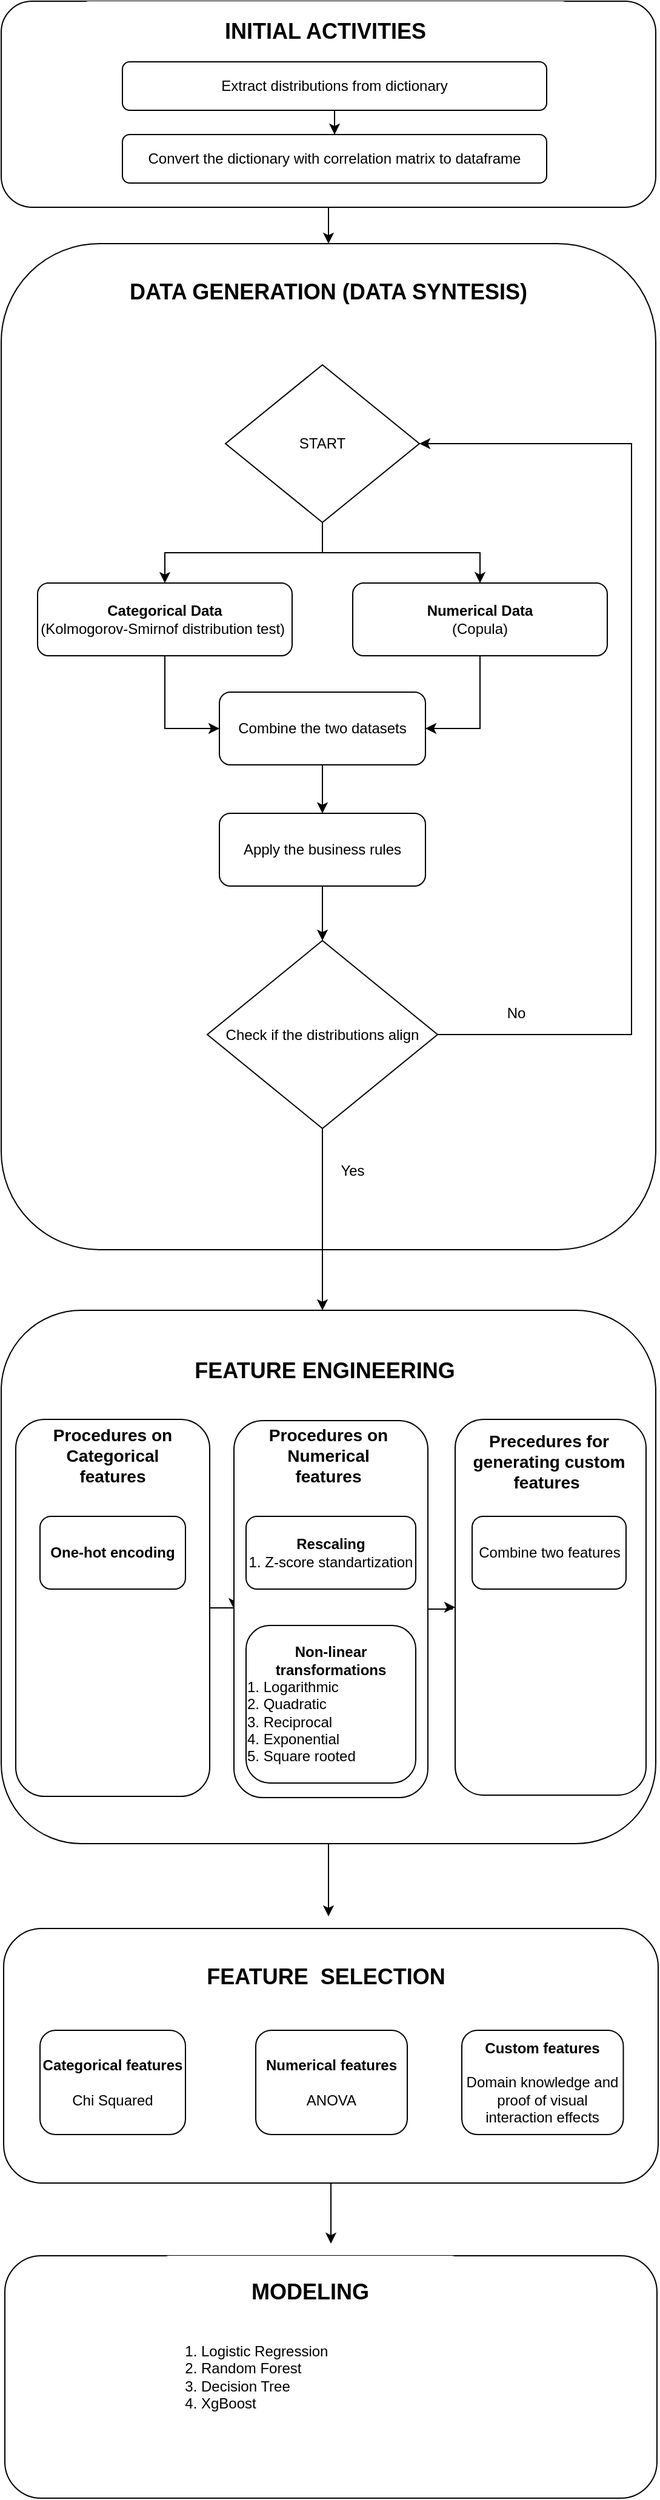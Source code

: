 <mxfile version="21.6.5" type="device">
  <diagram id="C5RBs43oDa-KdzZeNtuy" name="Page-1">
    <mxGraphModel dx="880" dy="452" grid="1" gridSize="10" guides="1" tooltips="1" connect="1" arrows="1" fold="1" page="1" pageScale="1" pageWidth="827" pageHeight="1169" math="0" shadow="0">
      <root>
        <mxCell id="WIyWlLk6GJQsqaUBKTNV-0" />
        <mxCell id="WIyWlLk6GJQsqaUBKTNV-1" parent="WIyWlLk6GJQsqaUBKTNV-0" />
        <mxCell id="ilAGaTF-cawW22JnFDqy-1" value="" style="edgeStyle=orthogonalEdgeStyle;rounded=0;orthogonalLoop=1;jettySize=auto;html=1;" parent="WIyWlLk6GJQsqaUBKTNV-1" source="WIyWlLk6GJQsqaUBKTNV-3" target="WIyWlLk6GJQsqaUBKTNV-7" edge="1">
          <mxGeometry relative="1" as="geometry" />
        </mxCell>
        <mxCell id="WIyWlLk6GJQsqaUBKTNV-3" value="&lt;h2&gt;&lt;br&gt;&lt;/h2&gt;" style="rounded=1;whiteSpace=wrap;html=1;fontSize=12;glass=0;strokeWidth=1;shadow=0;" parent="WIyWlLk6GJQsqaUBKTNV-1" vertex="1">
          <mxGeometry x="130" y="20" width="540" height="170" as="geometry" />
        </mxCell>
        <mxCell id="WIyWlLk6GJQsqaUBKTNV-7" value="&lt;h2&gt;&lt;/h2&gt;&lt;br&gt;&lt;br&gt;" style="rounded=1;whiteSpace=wrap;html=1;fontSize=12;glass=0;strokeWidth=1;shadow=0;" parent="WIyWlLk6GJQsqaUBKTNV-1" vertex="1">
          <mxGeometry x="130" y="220" width="540" height="830" as="geometry" />
        </mxCell>
        <mxCell id="ilAGaTF-cawW22JnFDqy-12" style="edgeStyle=orthogonalEdgeStyle;rounded=0;orthogonalLoop=1;jettySize=auto;html=1;exitX=0.5;exitY=1;exitDx=0;exitDy=0;entryX=0;entryY=0.5;entryDx=0;entryDy=0;" parent="WIyWlLk6GJQsqaUBKTNV-1" source="ilAGaTF-cawW22JnFDqy-3" target="ilAGaTF-cawW22JnFDqy-9" edge="1">
          <mxGeometry relative="1" as="geometry" />
        </mxCell>
        <mxCell id="ilAGaTF-cawW22JnFDqy-3" value="&lt;b&gt;Categorical Data&lt;/b&gt;&lt;br&gt;(Kolmogorov-Smirnof distribution test)&amp;nbsp;" style="rounded=1;whiteSpace=wrap;html=1;" parent="WIyWlLk6GJQsqaUBKTNV-1" vertex="1">
          <mxGeometry x="160" y="500" width="210" height="60" as="geometry" />
        </mxCell>
        <mxCell id="ilAGaTF-cawW22JnFDqy-13" style="edgeStyle=orthogonalEdgeStyle;rounded=0;orthogonalLoop=1;jettySize=auto;html=1;exitX=0.5;exitY=1;exitDx=0;exitDy=0;entryX=1;entryY=0.5;entryDx=0;entryDy=0;" parent="WIyWlLk6GJQsqaUBKTNV-1" source="ilAGaTF-cawW22JnFDqy-4" target="ilAGaTF-cawW22JnFDqy-9" edge="1">
          <mxGeometry relative="1" as="geometry" />
        </mxCell>
        <mxCell id="ilAGaTF-cawW22JnFDqy-4" value="&lt;b&gt;Numerical Data&lt;/b&gt;&lt;br&gt;(Copula)" style="rounded=1;whiteSpace=wrap;html=1;" parent="WIyWlLk6GJQsqaUBKTNV-1" vertex="1">
          <mxGeometry x="420" y="500" width="210" height="60" as="geometry" />
        </mxCell>
        <mxCell id="ilAGaTF-cawW22JnFDqy-8" value="&lt;h2&gt;&lt;b&gt;DATA GENERATION (DATA SYNTESIS)&lt;/b&gt;&lt;/h2&gt;" style="rounded=1;whiteSpace=wrap;html=1;strokeColor=none;" parent="WIyWlLk6GJQsqaUBKTNV-1" vertex="1">
          <mxGeometry x="200" y="230" width="400" height="60" as="geometry" />
        </mxCell>
        <mxCell id="ilAGaTF-cawW22JnFDqy-15" value="" style="edgeStyle=orthogonalEdgeStyle;rounded=0;orthogonalLoop=1;jettySize=auto;html=1;" parent="WIyWlLk6GJQsqaUBKTNV-1" source="ilAGaTF-cawW22JnFDqy-9" target="ilAGaTF-cawW22JnFDqy-14" edge="1">
          <mxGeometry relative="1" as="geometry" />
        </mxCell>
        <mxCell id="ilAGaTF-cawW22JnFDqy-9" value="Combine the two datasets" style="rounded=1;whiteSpace=wrap;html=1;" parent="WIyWlLk6GJQsqaUBKTNV-1" vertex="1">
          <mxGeometry x="310" y="590" width="170" height="60" as="geometry" />
        </mxCell>
        <mxCell id="ilAGaTF-cawW22JnFDqy-18" value="" style="edgeStyle=orthogonalEdgeStyle;rounded=0;orthogonalLoop=1;jettySize=auto;html=1;" parent="WIyWlLk6GJQsqaUBKTNV-1" source="ilAGaTF-cawW22JnFDqy-14" target="ilAGaTF-cawW22JnFDqy-16" edge="1">
          <mxGeometry relative="1" as="geometry" />
        </mxCell>
        <mxCell id="ilAGaTF-cawW22JnFDqy-14" value="Apply the business rules" style="rounded=1;whiteSpace=wrap;html=1;" parent="WIyWlLk6GJQsqaUBKTNV-1" vertex="1">
          <mxGeometry x="310" y="690" width="170" height="60" as="geometry" />
        </mxCell>
        <mxCell id="ZvhY9lLjN_xTn_uAriFk-1" style="edgeStyle=orthogonalEdgeStyle;rounded=0;orthogonalLoop=1;jettySize=auto;html=1;exitX=1;exitY=0.5;exitDx=0;exitDy=0;entryX=1;entryY=0.5;entryDx=0;entryDy=0;" parent="WIyWlLk6GJQsqaUBKTNV-1" source="ilAGaTF-cawW22JnFDqy-16" target="ZvhY9lLjN_xTn_uAriFk-0" edge="1">
          <mxGeometry relative="1" as="geometry">
            <Array as="points">
              <mxPoint x="650" y="873" />
              <mxPoint x="650" y="385" />
            </Array>
          </mxGeometry>
        </mxCell>
        <mxCell id="ZvhY9lLjN_xTn_uAriFk-3" style="edgeStyle=orthogonalEdgeStyle;rounded=0;orthogonalLoop=1;jettySize=auto;html=1;exitX=0.5;exitY=1;exitDx=0;exitDy=0;" parent="WIyWlLk6GJQsqaUBKTNV-1" source="ilAGaTF-cawW22JnFDqy-16" edge="1">
          <mxGeometry relative="1" as="geometry">
            <mxPoint x="395" y="1100" as="targetPoint" />
          </mxGeometry>
        </mxCell>
        <mxCell id="ilAGaTF-cawW22JnFDqy-16" value="Check if the distributions align" style="rhombus;whiteSpace=wrap;html=1;" parent="WIyWlLk6GJQsqaUBKTNV-1" vertex="1">
          <mxGeometry x="300" y="795" width="190" height="155" as="geometry" />
        </mxCell>
        <mxCell id="ZvhY9lLjN_xTn_uAriFk-6" style="edgeStyle=orthogonalEdgeStyle;rounded=0;orthogonalLoop=1;jettySize=auto;html=1;exitX=0.5;exitY=1;exitDx=0;exitDy=0;" parent="WIyWlLk6GJQsqaUBKTNV-1" source="ZvhY9lLjN_xTn_uAriFk-0" target="ilAGaTF-cawW22JnFDqy-3" edge="1">
          <mxGeometry relative="1" as="geometry" />
        </mxCell>
        <mxCell id="ZvhY9lLjN_xTn_uAriFk-7" style="edgeStyle=orthogonalEdgeStyle;rounded=0;orthogonalLoop=1;jettySize=auto;html=1;exitX=0.5;exitY=1;exitDx=0;exitDy=0;" parent="WIyWlLk6GJQsqaUBKTNV-1" source="ZvhY9lLjN_xTn_uAriFk-0" target="ilAGaTF-cawW22JnFDqy-4" edge="1">
          <mxGeometry relative="1" as="geometry" />
        </mxCell>
        <mxCell id="ZvhY9lLjN_xTn_uAriFk-0" value="START" style="rhombus;whiteSpace=wrap;html=1;" parent="WIyWlLk6GJQsqaUBKTNV-1" vertex="1">
          <mxGeometry x="315" y="320" width="160" height="130" as="geometry" />
        </mxCell>
        <mxCell id="ZvhY9lLjN_xTn_uAriFk-2" value="No" style="rounded=0;whiteSpace=wrap;html=1;strokeColor=none;" parent="WIyWlLk6GJQsqaUBKTNV-1" vertex="1">
          <mxGeometry x="510" y="840" width="90" height="30" as="geometry" />
        </mxCell>
        <mxCell id="ZvhY9lLjN_xTn_uAriFk-5" value="Yes" style="rounded=0;whiteSpace=wrap;html=1;strokeColor=none;" parent="WIyWlLk6GJQsqaUBKTNV-1" vertex="1">
          <mxGeometry x="400" y="970" width="40" height="30" as="geometry" />
        </mxCell>
        <mxCell id="ZvhY9lLjN_xTn_uAriFk-43" style="edgeStyle=none;rounded=0;orthogonalLoop=1;jettySize=auto;html=1;exitX=0.5;exitY=1;exitDx=0;exitDy=0;" parent="WIyWlLk6GJQsqaUBKTNV-1" source="ZvhY9lLjN_xTn_uAriFk-8" edge="1">
          <mxGeometry relative="1" as="geometry">
            <mxPoint x="400" y="1600" as="targetPoint" />
          </mxGeometry>
        </mxCell>
        <mxCell id="ZvhY9lLjN_xTn_uAriFk-8" value="" style="rounded=1;whiteSpace=wrap;html=1;" parent="WIyWlLk6GJQsqaUBKTNV-1" vertex="1">
          <mxGeometry x="130" y="1100" width="540" height="440" as="geometry" />
        </mxCell>
        <mxCell id="ZvhY9lLjN_xTn_uAriFk-9" value="&lt;h2&gt;FEATURE ENGINEERING&lt;/h2&gt;" style="rounded=1;whiteSpace=wrap;html=1;strokeColor=none;" parent="WIyWlLk6GJQsqaUBKTNV-1" vertex="1">
          <mxGeometry x="197" y="1120" width="400" height="60" as="geometry" />
        </mxCell>
        <mxCell id="ZvhY9lLjN_xTn_uAriFk-10" value="&lt;h2&gt;INITIAL ACTIVITIES&lt;/h2&gt;" style="rounded=1;whiteSpace=wrap;html=1;strokeColor=none;" parent="WIyWlLk6GJQsqaUBKTNV-1" vertex="1">
          <mxGeometry x="195" y="20" width="405" height="50" as="geometry" />
        </mxCell>
        <mxCell id="ZvhY9lLjN_xTn_uAriFk-13" value="" style="edgeStyle=orthogonalEdgeStyle;rounded=0;orthogonalLoop=1;jettySize=auto;html=1;" parent="WIyWlLk6GJQsqaUBKTNV-1" source="ZvhY9lLjN_xTn_uAriFk-11" target="ZvhY9lLjN_xTn_uAriFk-12" edge="1">
          <mxGeometry relative="1" as="geometry" />
        </mxCell>
        <mxCell id="ZvhY9lLjN_xTn_uAriFk-11" value="Extract distributions from dictionary" style="rounded=1;whiteSpace=wrap;html=1;" parent="WIyWlLk6GJQsqaUBKTNV-1" vertex="1">
          <mxGeometry x="230" y="70" width="350" height="40" as="geometry" />
        </mxCell>
        <mxCell id="ZvhY9lLjN_xTn_uAriFk-12" value="Convert the dictionary with correlation matrix to dataframe" style="rounded=1;whiteSpace=wrap;html=1;" parent="WIyWlLk6GJQsqaUBKTNV-1" vertex="1">
          <mxGeometry x="230" y="130" width="350" height="40" as="geometry" />
        </mxCell>
        <mxCell id="ZvhY9lLjN_xTn_uAriFk-21" value="" style="edgeStyle=orthogonalEdgeStyle;rounded=0;orthogonalLoop=1;jettySize=auto;html=1;" parent="WIyWlLk6GJQsqaUBKTNV-1" source="ZvhY9lLjN_xTn_uAriFk-14" target="ZvhY9lLjN_xTn_uAriFk-15" edge="1">
          <mxGeometry relative="1" as="geometry" />
        </mxCell>
        <mxCell id="ZvhY9lLjN_xTn_uAriFk-14" value="" style="rounded=1;whiteSpace=wrap;html=1;" parent="WIyWlLk6GJQsqaUBKTNV-1" vertex="1">
          <mxGeometry x="142" y="1190" width="160" height="311" as="geometry" />
        </mxCell>
        <mxCell id="ZvhY9lLjN_xTn_uAriFk-18" value="" style="edgeStyle=orthogonalEdgeStyle;rounded=0;orthogonalLoop=1;jettySize=auto;html=1;" parent="WIyWlLk6GJQsqaUBKTNV-1" source="ZvhY9lLjN_xTn_uAriFk-15" target="ZvhY9lLjN_xTn_uAriFk-16" edge="1">
          <mxGeometry relative="1" as="geometry" />
        </mxCell>
        <mxCell id="ZvhY9lLjN_xTn_uAriFk-15" value="" style="rounded=1;whiteSpace=wrap;html=1;" parent="WIyWlLk6GJQsqaUBKTNV-1" vertex="1">
          <mxGeometry x="322" y="1191" width="160" height="311" as="geometry" />
        </mxCell>
        <mxCell id="ZvhY9lLjN_xTn_uAriFk-16" value="" style="rounded=1;whiteSpace=wrap;html=1;" parent="WIyWlLk6GJQsqaUBKTNV-1" vertex="1">
          <mxGeometry x="504.5" y="1190" width="157.5" height="310" as="geometry" />
        </mxCell>
        <mxCell id="ZvhY9lLjN_xTn_uAriFk-22" value="&lt;div style=&quot;&quot;&gt;&lt;span style=&quot;background-color: initial;&quot;&gt;&lt;b&gt;Non-linear transformations&lt;/b&gt;&lt;/span&gt;&lt;/div&gt;&lt;div style=&quot;text-align: left;&quot;&gt;&lt;span style=&quot;background-color: initial;&quot;&gt;1. Logarithmic&lt;/span&gt;&lt;/div&gt;&lt;div style=&quot;text-align: left;&quot;&gt;&lt;span style=&quot;background-color: initial;&quot;&gt;2. Quadratic&lt;/span&gt;&lt;/div&gt;&lt;div style=&quot;text-align: left;&quot;&gt;&lt;span style=&quot;background-color: initial;&quot;&gt;3. Reciprocal&lt;/span&gt;&lt;/div&gt;&lt;div style=&quot;text-align: left;&quot;&gt;&lt;span style=&quot;background-color: initial;&quot;&gt;4. Exponential&lt;/span&gt;&lt;/div&gt;&lt;div style=&quot;text-align: left;&quot;&gt;&lt;span style=&quot;background-color: initial;&quot;&gt;5. Square rooted&lt;/span&gt;&lt;/div&gt;" style="rounded=1;whiteSpace=wrap;html=1;" parent="WIyWlLk6GJQsqaUBKTNV-1" vertex="1">
          <mxGeometry x="332" y="1360" width="140" height="130" as="geometry" />
        </mxCell>
        <mxCell id="ZvhY9lLjN_xTn_uAriFk-23" value="&lt;h3&gt;&lt;b&gt;Procedures on Categorical features&lt;/b&gt;&lt;/h3&gt;" style="rounded=1;whiteSpace=wrap;html=1;strokeColor=none;" parent="WIyWlLk6GJQsqaUBKTNV-1" vertex="1">
          <mxGeometry x="162" y="1199" width="120" height="41" as="geometry" />
        </mxCell>
        <mxCell id="ZvhY9lLjN_xTn_uAriFk-24" value="&lt;h3&gt;Procedures on Numerical features&lt;/h3&gt;" style="rounded=1;whiteSpace=wrap;html=1;strokeColor=none;" parent="WIyWlLk6GJQsqaUBKTNV-1" vertex="1">
          <mxGeometry x="340" y="1199" width="120" height="41" as="geometry" />
        </mxCell>
        <mxCell id="ZvhY9lLjN_xTn_uAriFk-25" value="&lt;h3&gt;&lt;b&gt;Precedures for generating custom features&amp;nbsp;&lt;/b&gt;&lt;/h3&gt;" style="rounded=1;whiteSpace=wrap;html=1;strokeColor=none;" parent="WIyWlLk6GJQsqaUBKTNV-1" vertex="1">
          <mxGeometry x="512" y="1200" width="140" height="50" as="geometry" />
        </mxCell>
        <mxCell id="ZvhY9lLjN_xTn_uAriFk-26" value="&lt;b&gt;One-hot encoding&lt;/b&gt;" style="rounded=1;whiteSpace=wrap;html=1;" parent="WIyWlLk6GJQsqaUBKTNV-1" vertex="1">
          <mxGeometry x="162" y="1270" width="120" height="60" as="geometry" />
        </mxCell>
        <mxCell id="ZvhY9lLjN_xTn_uAriFk-27" value="&lt;b&gt;Rescaling&lt;/b&gt;&lt;br&gt;&lt;div style=&quot;text-align: left;&quot;&gt;&lt;span style=&quot;background-color: initial;&quot;&gt;1. Z-score standartization&lt;/span&gt;&lt;/div&gt;" style="rounded=1;whiteSpace=wrap;html=1;" parent="WIyWlLk6GJQsqaUBKTNV-1" vertex="1">
          <mxGeometry x="332" y="1270" width="140" height="60" as="geometry" />
        </mxCell>
        <mxCell id="ZvhY9lLjN_xTn_uAriFk-28" value="Combine two features" style="rounded=1;whiteSpace=wrap;html=1;" parent="WIyWlLk6GJQsqaUBKTNV-1" vertex="1">
          <mxGeometry x="518.5" y="1270" width="127" height="60" as="geometry" />
        </mxCell>
        <mxCell id="ZvhY9lLjN_xTn_uAriFk-45" style="edgeStyle=none;rounded=0;orthogonalLoop=1;jettySize=auto;html=1;exitX=0.5;exitY=1;exitDx=0;exitDy=0;" parent="WIyWlLk6GJQsqaUBKTNV-1" source="ZvhY9lLjN_xTn_uAriFk-30" edge="1">
          <mxGeometry relative="1" as="geometry">
            <mxPoint x="402" y="1870" as="targetPoint" />
          </mxGeometry>
        </mxCell>
        <mxCell id="ZvhY9lLjN_xTn_uAriFk-30" value="" style="rounded=1;whiteSpace=wrap;html=1;" parent="WIyWlLk6GJQsqaUBKTNV-1" vertex="1">
          <mxGeometry x="132" y="1610" width="540" height="210" as="geometry" />
        </mxCell>
        <mxCell id="ZvhY9lLjN_xTn_uAriFk-31" value="&lt;h2&gt;&lt;b&gt;FEATURE&amp;nbsp; SELECTION&lt;/b&gt;&lt;/h2&gt;" style="rounded=1;whiteSpace=wrap;html=1;strokeColor=none;" parent="WIyWlLk6GJQsqaUBKTNV-1" vertex="1">
          <mxGeometry x="222.5" y="1620" width="350" height="60" as="geometry" />
        </mxCell>
        <mxCell id="ZvhY9lLjN_xTn_uAriFk-34" value="&lt;b&gt;Categorical features &lt;br&gt;&lt;/b&gt;&lt;br&gt;Chi Squared" style="rounded=1;whiteSpace=wrap;html=1;" parent="WIyWlLk6GJQsqaUBKTNV-1" vertex="1">
          <mxGeometry x="162" y="1694" width="120" height="86" as="geometry" />
        </mxCell>
        <mxCell id="ZvhY9lLjN_xTn_uAriFk-35" value="&lt;b&gt;Numerical features &lt;br&gt;&lt;/b&gt;&lt;br&gt;ANOVA" style="rounded=1;whiteSpace=wrap;html=1;" parent="WIyWlLk6GJQsqaUBKTNV-1" vertex="1">
          <mxGeometry x="340" y="1694" width="125" height="86" as="geometry" />
        </mxCell>
        <mxCell id="ZvhY9lLjN_xTn_uAriFk-36" value="&lt;b&gt;Custom features &lt;br&gt;&lt;/b&gt;&lt;br&gt;Domain knowledge and proof of visual interaction effects" style="rounded=1;whiteSpace=wrap;html=1;" parent="WIyWlLk6GJQsqaUBKTNV-1" vertex="1">
          <mxGeometry x="510" y="1694" width="133.25" height="86" as="geometry" />
        </mxCell>
        <mxCell id="ZvhY9lLjN_xTn_uAriFk-46" value="&lt;div style=&quot;&quot;&gt;&lt;ol&gt;&lt;ol&gt;&lt;ol&gt;&lt;ol&gt;&lt;li&gt;&lt;span style=&quot;background-color: initial;&quot;&gt;Logistic Regression&lt;/span&gt;&lt;/li&gt;&lt;li&gt;&lt;span style=&quot;background-color: initial;&quot;&gt;Random Forest&lt;/span&gt;&lt;/li&gt;&lt;li&gt;&lt;span style=&quot;background-color: initial;&quot;&gt;Decision Tree&lt;/span&gt;&lt;/li&gt;&lt;li&gt;&lt;span style=&quot;background-color: initial;&quot;&gt;XgBoost&lt;/span&gt;&lt;/li&gt;&lt;/ol&gt;&lt;/ol&gt;&lt;/ol&gt;&lt;/ol&gt;&lt;/div&gt;" style="rounded=1;whiteSpace=wrap;html=1;align=left;" parent="WIyWlLk6GJQsqaUBKTNV-1" vertex="1">
          <mxGeometry x="133" y="1880" width="538" height="200" as="geometry" />
        </mxCell>
        <mxCell id="ZvhY9lLjN_xTn_uAriFk-47" value="&lt;h2&gt;MODELING&lt;/h2&gt;" style="rounded=1;whiteSpace=wrap;html=1;strokeColor=none;" parent="WIyWlLk6GJQsqaUBKTNV-1" vertex="1">
          <mxGeometry x="260" y="1880" width="250" height="60" as="geometry" />
        </mxCell>
      </root>
    </mxGraphModel>
  </diagram>
</mxfile>
